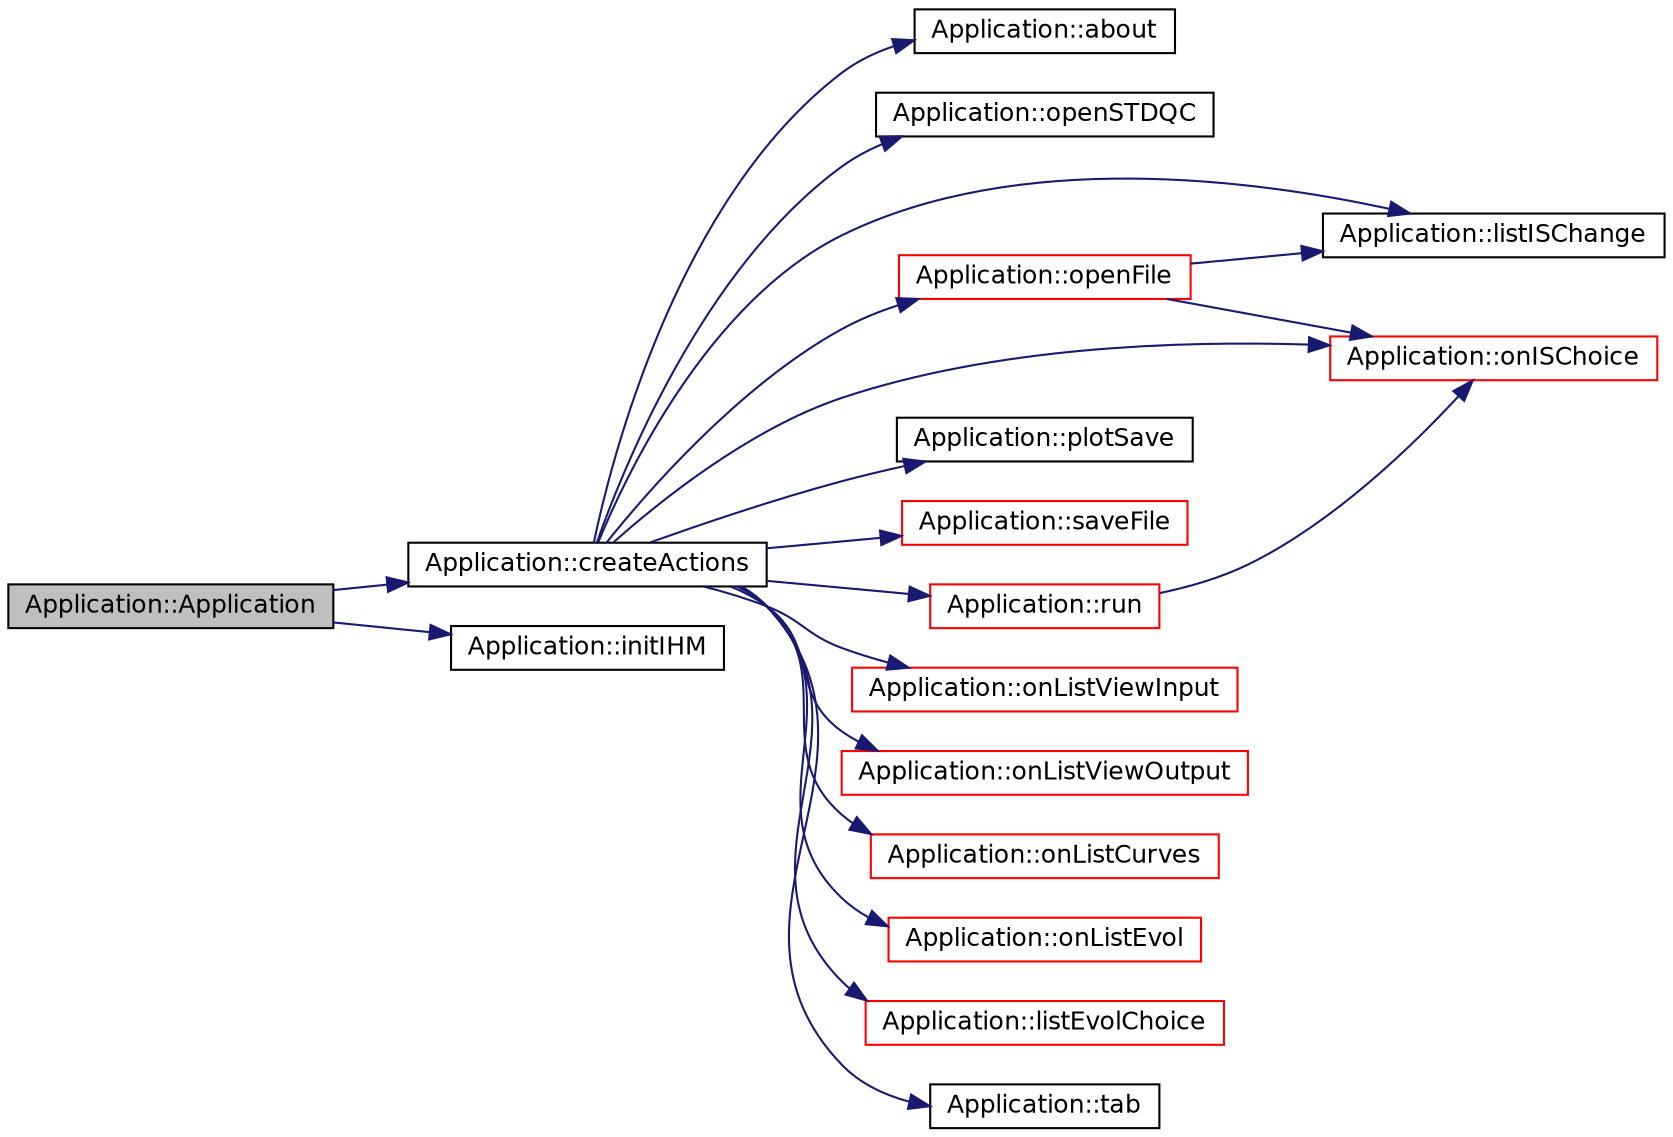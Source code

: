 digraph "Application::Application"
{
 // INTERACTIVE_SVG=YES
  edge [fontname="Helvetica",fontsize="12",labelfontname="Helvetica",labelfontsize="12"];
  node [fontname="Helvetica",fontsize="12",shape=record];
  rankdir="LR";
  Node1 [label="Application::Application",height=0.2,width=0.4,color="black", fillcolor="grey75", style="filled" fontcolor="black"];
  Node1 -> Node2 [color="midnightblue",fontsize="12",style="solid",fontname="Helvetica"];
  Node2 [label="Application::createActions",height=0.2,width=0.4,color="black", fillcolor="white", style="filled",URL="$a00001.html#a934cebb73a90017ac0ffb8ba9b0f251b",tooltip="Creation of HCI actions. "];
  Node2 -> Node3 [color="midnightblue",fontsize="12",style="solid",fontname="Helvetica"];
  Node3 [label="Application::about",height=0.2,width=0.4,color="black", fillcolor="white", style="filled",URL="$a00001.html#a56af8ea9b34be4e267227d7abaf21a3f",tooltip="Slot of clicking on about button. "];
  Node2 -> Node4 [color="midnightblue",fontsize="12",style="solid",fontname="Helvetica"];
  Node4 [label="Application::openSTDQC",height=0.2,width=0.4,color="black", fillcolor="white", style="filled",URL="$a00001.html#a09fe4d73dbe2cf416979ee1abc56ac1a",tooltip="Slot of clicking on open QC-STD file button. "];
  Node2 -> Node5 [color="midnightblue",fontsize="12",style="solid",fontname="Helvetica"];
  Node5 [label="Application::openFile",height=0.2,width=0.4,color="red", fillcolor="white", style="filled",URL="$a00001.html#ab7f9356b1eaa23c179500675d92a49d5",tooltip="Slot of clicking on open data file button. "];
  Node5 -> Node6 [color="midnightblue",fontsize="12",style="solid",fontname="Helvetica"];
  Node6 [label="Application::listISChange",height=0.2,width=0.4,color="black", fillcolor="white", style="filled",URL="$a00001.html#a4d6d25052b873ecee1553e83881a7fca",tooltip="Slot to change Internal standards selection. "];
  Node5 -> Node7 [color="midnightblue",fontsize="12",style="solid",fontname="Helvetica"];
  Node7 [label="Application::onISChoice",height=0.2,width=0.4,color="red", fillcolor="white", style="filled",URL="$a00001.html#a9c0b6e60ede4b6f2c60abe874f351994",tooltip="Slot of choosing Internal standard plot plot to diplay. "];
  Node2 -> Node8 [color="midnightblue",fontsize="12",style="solid",fontname="Helvetica"];
  Node8 [label="Application::plotSave",height=0.2,width=0.4,color="black", fillcolor="white", style="filled",URL="$a00001.html#a61e6e071e10317692e3464a44fea9b4e",tooltip="Slot of clicking on save plots button. "];
  Node2 -> Node9 [color="midnightblue",fontsize="12",style="solid",fontname="Helvetica"];
  Node9 [label="Application::saveFile",height=0.2,width=0.4,color="red", fillcolor="white", style="filled",URL="$a00001.html#ac44667af46d1e4888f05cab6407ba541",tooltip="Slot of clicking on save output button. "];
  Node2 -> Node10 [color="midnightblue",fontsize="12",style="solid",fontname="Helvetica"];
  Node10 [label="Application::run",height=0.2,width=0.4,color="red", fillcolor="white", style="filled",URL="$a00001.html#a68965449404743bf1add056784d6cf81",tooltip="Slot of clicking on proceed button. "];
  Node10 -> Node7 [color="midnightblue",fontsize="12",style="solid",fontname="Helvetica"];
  Node2 -> Node11 [color="midnightblue",fontsize="12",style="solid",fontname="Helvetica"];
  Node11 [label="Application::onListViewInput",height=0.2,width=0.4,color="red", fillcolor="white", style="filled",URL="$a00001.html#a046e614292cb3c01bf90568dbde70d0c",tooltip="Slot of clicking on Solutions list in input data view. "];
  Node2 -> Node12 [color="midnightblue",fontsize="12",style="solid",fontname="Helvetica"];
  Node12 [label="Application::onListViewOutput",height=0.2,width=0.4,color="red", fillcolor="white", style="filled",URL="$a00001.html#a8123f70b34dd0f69ba8ba756e23c0ce0",tooltip="Slot of clicking on Solutions list in output data view. "];
  Node2 -> Node13 [color="midnightblue",fontsize="12",style="solid",fontname="Helvetica"];
  Node13 [label="Application::onListCurves",height=0.2,width=0.4,color="red", fillcolor="white", style="filled",URL="$a00001.html#a4c314b290d0ecc615133d5bf6799b710",tooltip="Slot of clicking on Elements list in Calibration curve view. "];
  Node2 -> Node14 [color="midnightblue",fontsize="12",style="solid",fontname="Helvetica"];
  Node14 [label="Application::onListEvol",height=0.2,width=0.4,color="red", fillcolor="white", style="filled",URL="$a00001.html#a782111e122dd130f507d3fcf4cf3799f",tooltip="Slot of clicking on Elements list in Evolution curve view. "];
  Node2 -> Node7 [color="midnightblue",fontsize="12",style="solid",fontname="Helvetica"];
  Node2 -> Node6 [color="midnightblue",fontsize="12",style="solid",fontname="Helvetica"];
  Node2 -> Node15 [color="midnightblue",fontsize="12",style="solid",fontname="Helvetica"];
  Node15 [label="Application::listEvolChoice",height=0.2,width=0.4,color="red", fillcolor="white", style="filled",URL="$a00001.html#aed862c3c1e225b452efec5af99221025",tooltip="Slot of choosing the evolution plot to diplay. "];
  Node2 -> Node16 [color="midnightblue",fontsize="12",style="solid",fontname="Helvetica"];
  Node16 [label="Application::tab",height=0.2,width=0.4,color="black", fillcolor="white", style="filled",URL="$a00001.html#a6aeb1cc04b171c4578d36c49beb87844",tooltip="Slot of tab change. "];
  Node1 -> Node17 [color="midnightblue",fontsize="12",style="solid",fontname="Helvetica"];
  Node17 [label="Application::initIHM",height=0.2,width=0.4,color="black", fillcolor="white", style="filled",URL="$a00001.html#ae5886945446b213b8336089462e1def2",tooltip="Initialize HCI configuration. "];
}
